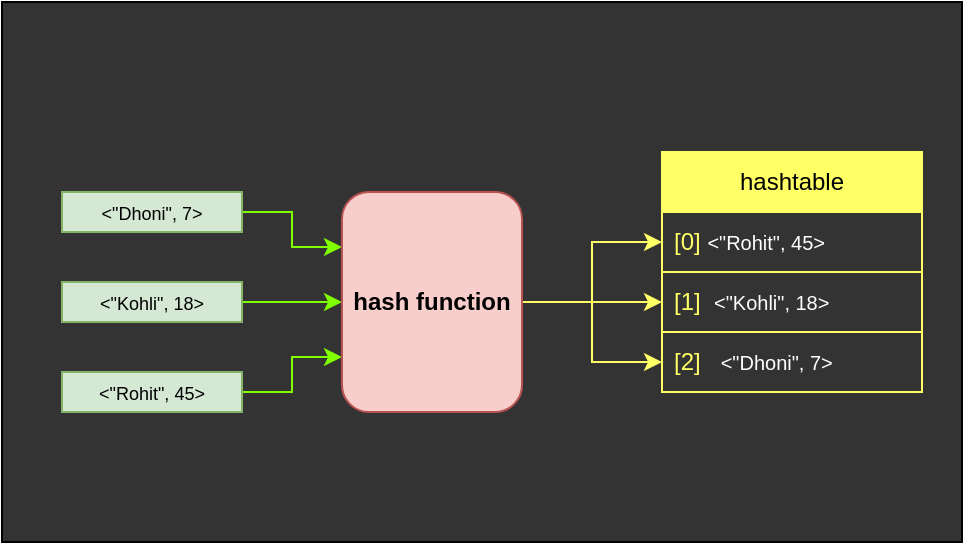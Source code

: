 <mxfile version="28.1.1">
  <diagram name="Page-1" id="fN6nR72EvsevTODPvQjg">
    <mxGraphModel dx="524" dy="278" grid="1" gridSize="10" guides="1" tooltips="1" connect="1" arrows="1" fold="1" page="1" pageScale="1" pageWidth="480" pageHeight="270" math="0" shadow="0">
      <root>
        <mxCell id="0" />
        <mxCell id="1" parent="0" />
        <mxCell id="fdBljdjzTE2sMH6gMck9-1" value="" style="rounded=0;whiteSpace=wrap;html=1;movable=1;resizable=1;rotatable=1;deletable=1;editable=1;locked=0;connectable=1;strokeColor=default;fillColor=#333333;" parent="1" vertex="1">
          <mxGeometry y="5" width="480" height="270" as="geometry" />
        </mxCell>
        <mxCell id="Kp62LaBOvueCM_Haz3Dt-1" style="edgeStyle=orthogonalEdgeStyle;rounded=0;orthogonalLoop=1;jettySize=auto;html=1;entryX=0;entryY=0.25;entryDx=0;entryDy=0;fillColor=#d5e8d4;strokeColor=#80FF00;" edge="1" parent="1" source="fdBljdjzTE2sMH6gMck9-2" target="brEP9MVjaGyyVcKJYeQW-3">
          <mxGeometry relative="1" as="geometry" />
        </mxCell>
        <mxCell id="fdBljdjzTE2sMH6gMck9-2" value="&lt;font style=&quot;font-size: 9px;&quot;&gt;&amp;lt;&quot;Dhoni&quot;, 7&amp;gt;&lt;/font&gt;" style="rounded=0;whiteSpace=wrap;html=1;fillColor=#d5e8d4;strokeColor=#82b366;" parent="1" vertex="1">
          <mxGeometry x="30" y="100" width="90" height="20" as="geometry" />
        </mxCell>
        <mxCell id="Kp62LaBOvueCM_Haz3Dt-2" style="edgeStyle=orthogonalEdgeStyle;rounded=0;orthogonalLoop=1;jettySize=auto;html=1;fillColor=#d5e8d4;strokeColor=#80FF00;" edge="1" parent="1" source="brEP9MVjaGyyVcKJYeQW-1" target="brEP9MVjaGyyVcKJYeQW-3">
          <mxGeometry relative="1" as="geometry" />
        </mxCell>
        <mxCell id="brEP9MVjaGyyVcKJYeQW-1" value="&lt;span style=&quot;font-size: 9px;&quot;&gt;&amp;lt;&quot;Kohli&quot;, 18&amp;gt;&lt;/span&gt;" style="rounded=0;whiteSpace=wrap;html=1;fillColor=#d5e8d4;strokeColor=#82b366;" parent="1" vertex="1">
          <mxGeometry x="30" y="145" width="90" height="20" as="geometry" />
        </mxCell>
        <mxCell id="Kp62LaBOvueCM_Haz3Dt-3" style="edgeStyle=orthogonalEdgeStyle;rounded=0;orthogonalLoop=1;jettySize=auto;html=1;entryX=0;entryY=0.75;entryDx=0;entryDy=0;fillColor=#d5e8d4;strokeColor=#80FF00;" edge="1" parent="1" source="brEP9MVjaGyyVcKJYeQW-2" target="brEP9MVjaGyyVcKJYeQW-3">
          <mxGeometry relative="1" as="geometry" />
        </mxCell>
        <mxCell id="brEP9MVjaGyyVcKJYeQW-2" value="&lt;span style=&quot;font-size: 9px;&quot;&gt;&amp;lt;&quot;Rohit&quot;, 45&amp;gt;&lt;/span&gt;" style="rounded=0;whiteSpace=wrap;html=1;fillColor=#d5e8d4;strokeColor=#82b366;" parent="1" vertex="1">
          <mxGeometry x="30" y="190" width="90" height="20" as="geometry" />
        </mxCell>
        <mxCell id="Kp62LaBOvueCM_Haz3Dt-4" style="edgeStyle=orthogonalEdgeStyle;rounded=0;orthogonalLoop=1;jettySize=auto;html=1;entryX=0;entryY=0.5;entryDx=0;entryDy=0;strokeColor=#FFFF66;" edge="1" parent="1" source="brEP9MVjaGyyVcKJYeQW-3" target="brEP9MVjaGyyVcKJYeQW-5">
          <mxGeometry relative="1" as="geometry" />
        </mxCell>
        <mxCell id="Kp62LaBOvueCM_Haz3Dt-5" style="edgeStyle=orthogonalEdgeStyle;rounded=0;orthogonalLoop=1;jettySize=auto;html=1;entryX=0;entryY=0.5;entryDx=0;entryDy=0;strokeColor=#FFFF66;" edge="1" parent="1" source="brEP9MVjaGyyVcKJYeQW-3" target="brEP9MVjaGyyVcKJYeQW-6">
          <mxGeometry relative="1" as="geometry" />
        </mxCell>
        <mxCell id="Kp62LaBOvueCM_Haz3Dt-6" style="edgeStyle=orthogonalEdgeStyle;rounded=0;orthogonalLoop=1;jettySize=auto;html=1;strokeColor=#FFFF66;" edge="1" parent="1" source="brEP9MVjaGyyVcKJYeQW-3" target="brEP9MVjaGyyVcKJYeQW-7">
          <mxGeometry relative="1" as="geometry" />
        </mxCell>
        <mxCell id="brEP9MVjaGyyVcKJYeQW-3" value="&lt;b&gt;hash function&lt;/b&gt;" style="rounded=1;whiteSpace=wrap;html=1;fillColor=#f8cecc;strokeColor=#b85450;" parent="1" vertex="1">
          <mxGeometry x="170" y="100" width="90" height="110" as="geometry" />
        </mxCell>
        <mxCell id="brEP9MVjaGyyVcKJYeQW-4" value="hashtable" style="swimlane;fontStyle=0;childLayout=stackLayout;horizontal=1;startSize=30;horizontalStack=0;resizeParent=1;resizeParentMax=0;resizeLast=0;collapsible=1;marginBottom=0;whiteSpace=wrap;html=1;strokeColor=#FFFF66;fillColor=#FFFF66;" parent="1" vertex="1">
          <mxGeometry x="330" y="80" width="130" height="120" as="geometry">
            <mxRectangle x="310" y="70" width="60" height="30" as="alternateBounds" />
          </mxGeometry>
        </mxCell>
        <mxCell id="brEP9MVjaGyyVcKJYeQW-5" value="&lt;font style=&quot;color: rgb(255, 255, 102);&quot;&gt;[0]&amp;nbsp;&lt;/font&gt;&lt;span style=&quot;color: rgb(255, 255, 255); font-size: 10px; text-align: center;&quot;&gt;&amp;lt;&quot;Rohit&quot;, 45&amp;gt;&lt;/span&gt;" style="text;strokeColor=#FFFF66;fillColor=none;align=left;verticalAlign=middle;spacingLeft=4;spacingRight=4;overflow=hidden;points=[[0,0.5],[1,0.5]];portConstraint=eastwest;rotatable=0;whiteSpace=wrap;html=1;" parent="brEP9MVjaGyyVcKJYeQW-4" vertex="1">
          <mxGeometry y="30" width="130" height="30" as="geometry" />
        </mxCell>
        <mxCell id="brEP9MVjaGyyVcKJYeQW-6" value="&lt;font style=&quot;color: rgb(255, 255, 102);&quot;&gt;[1]&amp;nbsp;&amp;nbsp;&lt;span style=&quot;color: rgb(255, 255, 255); font-size: 10px; text-align: center;&quot;&gt;&amp;lt;&quot;Kohli&quot;, 18&amp;gt;&lt;/span&gt;&amp;nbsp;&lt;/font&gt;" style="text;strokeColor=#FFFF66;fillColor=none;align=left;verticalAlign=middle;spacingLeft=4;spacingRight=4;overflow=hidden;points=[[0,0.5],[1,0.5]];portConstraint=eastwest;rotatable=0;whiteSpace=wrap;html=1;" parent="brEP9MVjaGyyVcKJYeQW-4" vertex="1">
          <mxGeometry y="60" width="130" height="30" as="geometry" />
        </mxCell>
        <mxCell id="brEP9MVjaGyyVcKJYeQW-7" value="&lt;font style=&quot;color: rgb(255, 255, 102);&quot;&gt;[2]&amp;nbsp; &amp;nbsp;&lt;/font&gt;&lt;span style=&quot;text-align: center;&quot;&gt;&lt;font style=&quot;font-size: 10px; color: rgb(255, 255, 255);&quot;&gt;&amp;lt;&quot;Dhoni&quot;, 7&amp;gt;&lt;/font&gt;&lt;/span&gt;" style="text;strokeColor=none;fillColor=none;align=left;verticalAlign=middle;spacingLeft=4;spacingRight=4;overflow=hidden;points=[[0,0.5],[1,0.5]];portConstraint=eastwest;rotatable=0;whiteSpace=wrap;html=1;" parent="brEP9MVjaGyyVcKJYeQW-4" vertex="1">
          <mxGeometry y="90" width="130" height="30" as="geometry" />
        </mxCell>
      </root>
    </mxGraphModel>
  </diagram>
</mxfile>
